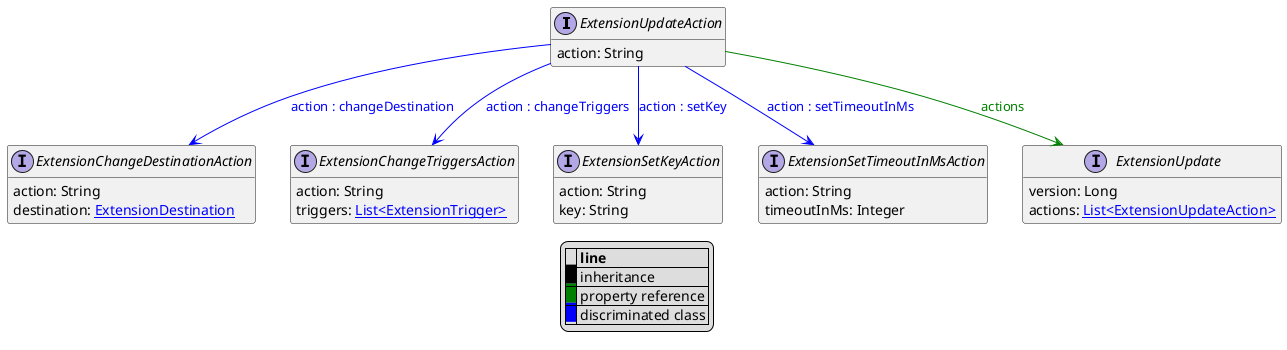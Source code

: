 @startuml

hide empty fields
hide empty methods
legend
|= |= line |
|<back:black>   </back>| inheritance |
|<back:green>   </back>| property reference |
|<back:blue>   </back>| discriminated class |
endlegend
interface ExtensionUpdateAction [[ExtensionUpdateAction.svg]]  {
    action: String
}


interface ExtensionChangeDestinationAction [[ExtensionChangeDestinationAction.svg]]  {
    action: String
    destination: [[ExtensionDestination.svg ExtensionDestination]]
}
interface ExtensionChangeTriggersAction [[ExtensionChangeTriggersAction.svg]]  {
    action: String
    triggers: [[ExtensionTrigger.svg List<ExtensionTrigger>]]
}
interface ExtensionSetKeyAction [[ExtensionSetKeyAction.svg]]  {
    action: String
    key: String
}
interface ExtensionSetTimeoutInMsAction [[ExtensionSetTimeoutInMsAction.svg]]  {
    action: String
    timeoutInMs: Integer
}
interface ExtensionUpdate [[ExtensionUpdate.svg]]  {
    version: Long
    actions: [[ExtensionUpdateAction.svg List<ExtensionUpdateAction>]]
}
ExtensionUpdateAction --> ExtensionChangeDestinationAction #blue;text:blue : "action : changeDestination"
ExtensionUpdateAction --> ExtensionChangeTriggersAction #blue;text:blue : "action : changeTriggers"
ExtensionUpdateAction --> ExtensionSetKeyAction #blue;text:blue : "action : setKey"
ExtensionUpdateAction --> ExtensionSetTimeoutInMsAction #blue;text:blue : "action : setTimeoutInMs"
ExtensionUpdateAction --> ExtensionUpdate #green;text:green : "actions"
@enduml
